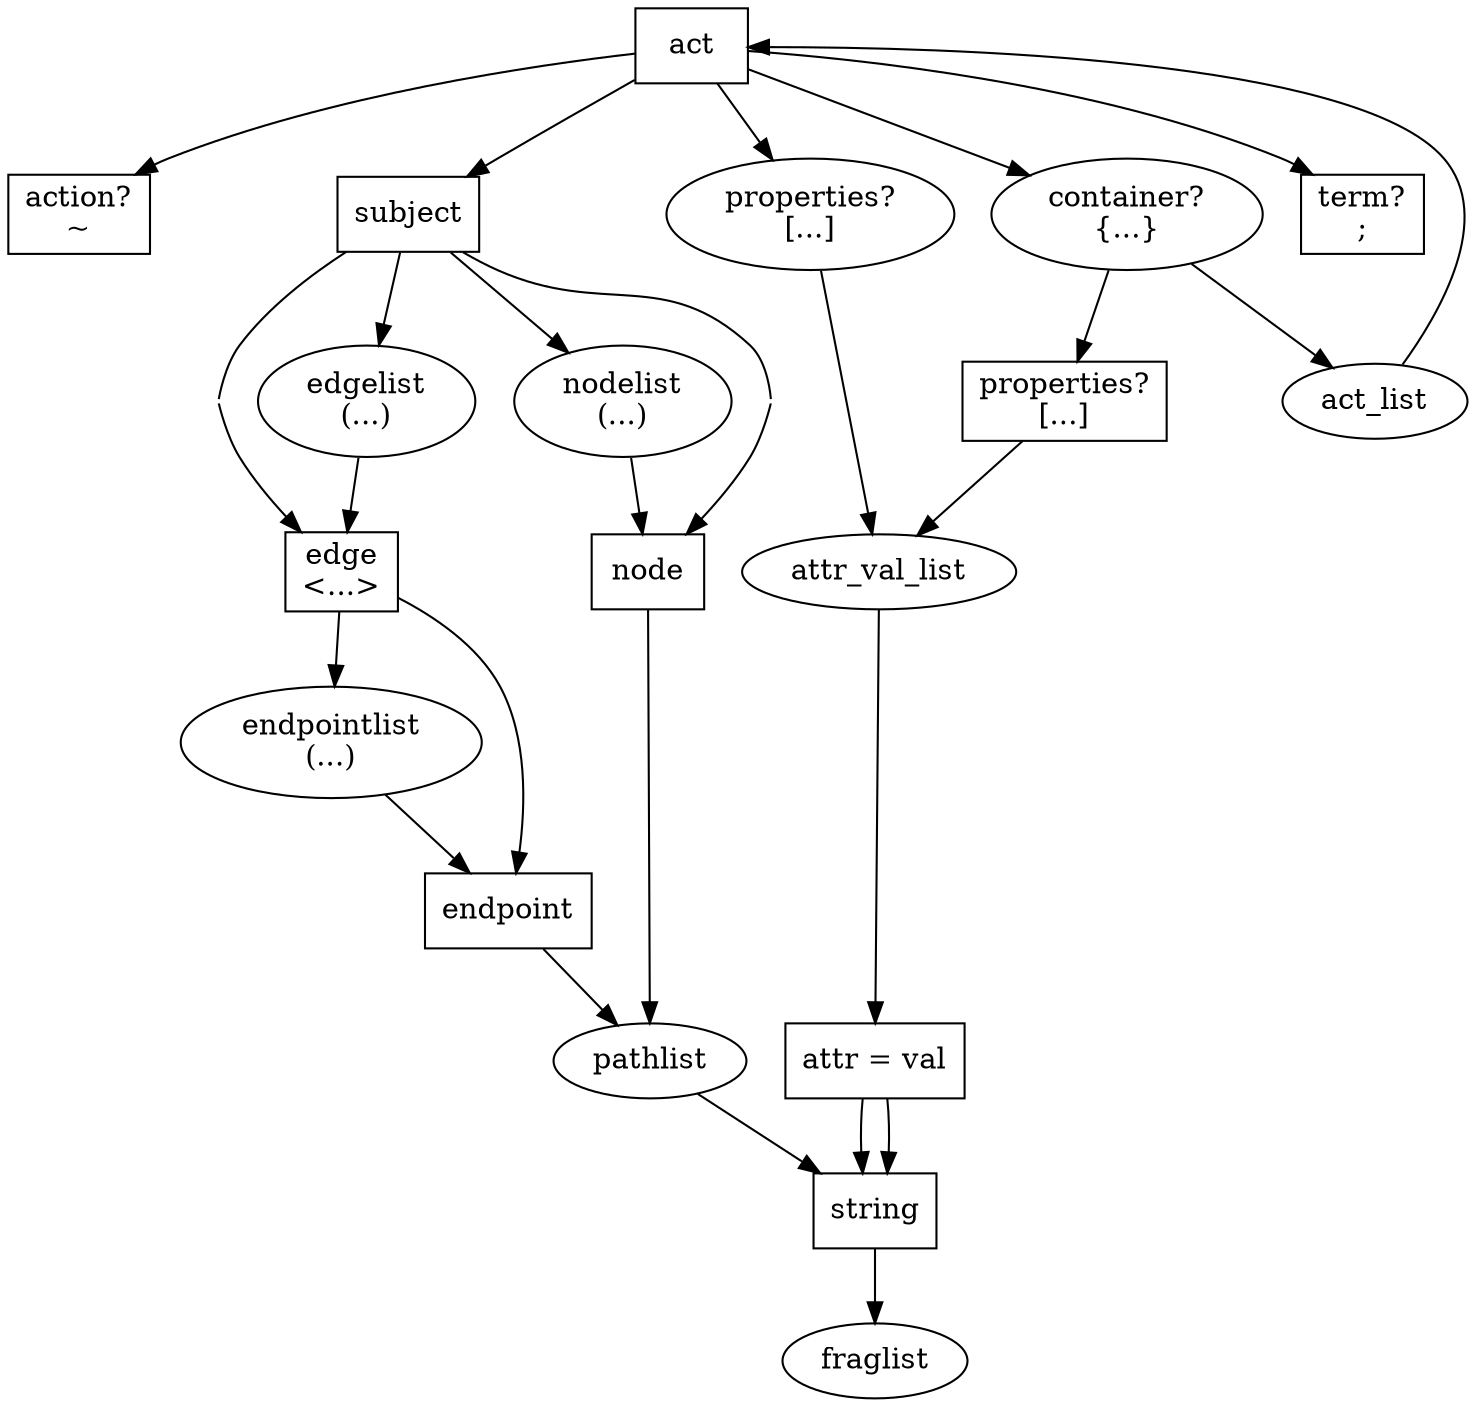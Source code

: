 digraph {
        ordering=out

        act [shape=box]
        action [shape=box label="action?\n~"]
        fill1 [shape=none label=""]
        subject [shape=box]
        fill2 [shape=none label=""]
        properties [label="properties?\n[...]"]
        container_properties [shape=box label="properties?\n[...]"]
        container [label="container?\n{...}"]
        term [shape=box label="term?\n;"] 
	singleedgelist [shape=none label="" width=0 height=0]
        edgelist [label="edgelist\n(...)"]
        nodelist [label="nodelist\n(...)"]
	singlenodelist [shape=none label="" width=0 height=0]
	singleedge [label="edge\n<...>" shape=box]
	singlenode [label="node" shape=box]
        endpointlist [label="endpointlist\n(...)"]
        endpoint [shape=box]
        attr_val [shape=box label="attr = val"]
        string [shape=box]

        { rank=same; action fill1 subject fill2 properties container term }

	act -> action 
	act -> fill1 [style=invis] 
	act -> subject
	act -> fill2 [style=invis] 
	act -> properties
	act -> container
	act -> term

	subject -> singleedgelist [dir=none]
	subject -> edgelist
	subject -> nodelist
        subject -> singlenodelist [dir=none]

        singleedgelist -> singleedge 
	edgelist -> singleedge
        nodelist -> singlenode
        singlenodelist -> singlenode 

        singleedge -> {endpointlist endpoint}
        endpointlist -> endpoint
        {endpoint singlenode} -> pathlist

        pathlist -> string -> fraglist

	container -> {container_properties act_list}
        container_properties -> attr_val_list

	properties -> attr_val_list

        attr_val_list -> attr_val
        attr_val -> string
        attr_val -> string

	act_list -> act
}
